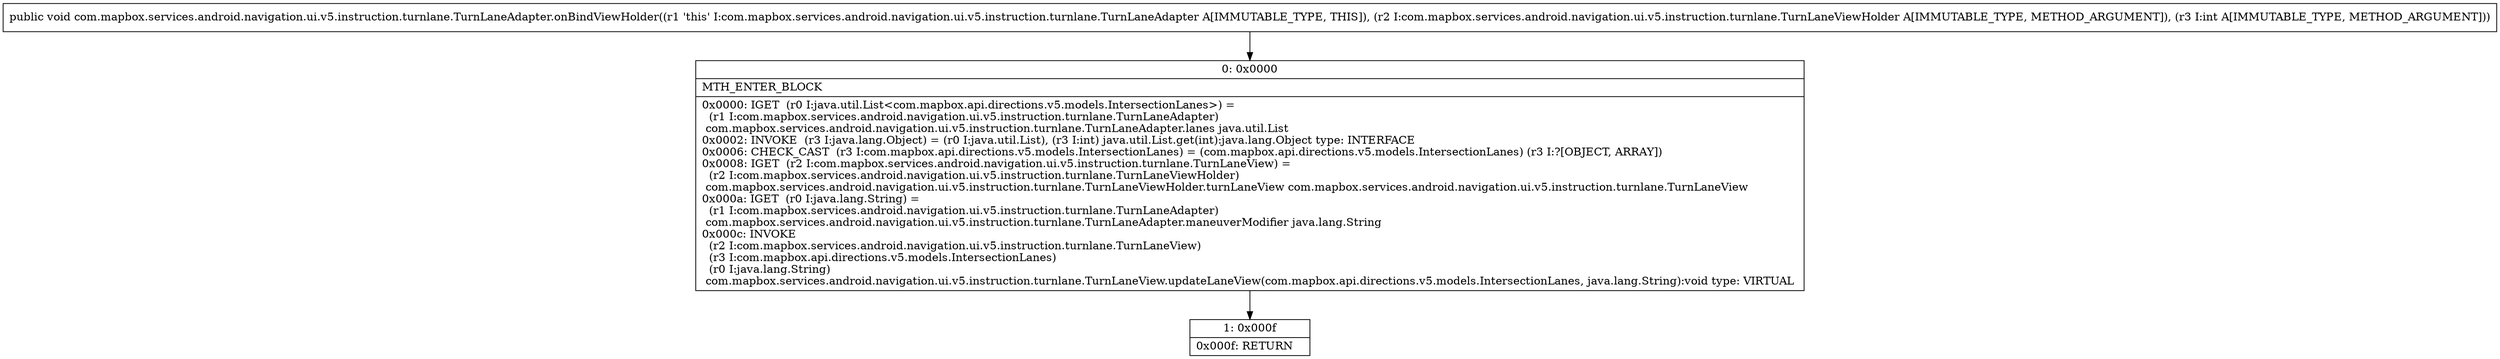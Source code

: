 digraph "CFG forcom.mapbox.services.android.navigation.ui.v5.instruction.turnlane.TurnLaneAdapter.onBindViewHolder(Lcom\/mapbox\/services\/android\/navigation\/ui\/v5\/instruction\/turnlane\/TurnLaneViewHolder;I)V" {
Node_0 [shape=record,label="{0\:\ 0x0000|MTH_ENTER_BLOCK\l|0x0000: IGET  (r0 I:java.util.List\<com.mapbox.api.directions.v5.models.IntersectionLanes\>) = \l  (r1 I:com.mapbox.services.android.navigation.ui.v5.instruction.turnlane.TurnLaneAdapter)\l com.mapbox.services.android.navigation.ui.v5.instruction.turnlane.TurnLaneAdapter.lanes java.util.List \l0x0002: INVOKE  (r3 I:java.lang.Object) = (r0 I:java.util.List), (r3 I:int) java.util.List.get(int):java.lang.Object type: INTERFACE \l0x0006: CHECK_CAST  (r3 I:com.mapbox.api.directions.v5.models.IntersectionLanes) = (com.mapbox.api.directions.v5.models.IntersectionLanes) (r3 I:?[OBJECT, ARRAY]) \l0x0008: IGET  (r2 I:com.mapbox.services.android.navigation.ui.v5.instruction.turnlane.TurnLaneView) = \l  (r2 I:com.mapbox.services.android.navigation.ui.v5.instruction.turnlane.TurnLaneViewHolder)\l com.mapbox.services.android.navigation.ui.v5.instruction.turnlane.TurnLaneViewHolder.turnLaneView com.mapbox.services.android.navigation.ui.v5.instruction.turnlane.TurnLaneView \l0x000a: IGET  (r0 I:java.lang.String) = \l  (r1 I:com.mapbox.services.android.navigation.ui.v5.instruction.turnlane.TurnLaneAdapter)\l com.mapbox.services.android.navigation.ui.v5.instruction.turnlane.TurnLaneAdapter.maneuverModifier java.lang.String \l0x000c: INVOKE  \l  (r2 I:com.mapbox.services.android.navigation.ui.v5.instruction.turnlane.TurnLaneView)\l  (r3 I:com.mapbox.api.directions.v5.models.IntersectionLanes)\l  (r0 I:java.lang.String)\l com.mapbox.services.android.navigation.ui.v5.instruction.turnlane.TurnLaneView.updateLaneView(com.mapbox.api.directions.v5.models.IntersectionLanes, java.lang.String):void type: VIRTUAL \l}"];
Node_1 [shape=record,label="{1\:\ 0x000f|0x000f: RETURN   \l}"];
MethodNode[shape=record,label="{public void com.mapbox.services.android.navigation.ui.v5.instruction.turnlane.TurnLaneAdapter.onBindViewHolder((r1 'this' I:com.mapbox.services.android.navigation.ui.v5.instruction.turnlane.TurnLaneAdapter A[IMMUTABLE_TYPE, THIS]), (r2 I:com.mapbox.services.android.navigation.ui.v5.instruction.turnlane.TurnLaneViewHolder A[IMMUTABLE_TYPE, METHOD_ARGUMENT]), (r3 I:int A[IMMUTABLE_TYPE, METHOD_ARGUMENT])) }"];
MethodNode -> Node_0;
Node_0 -> Node_1;
}

